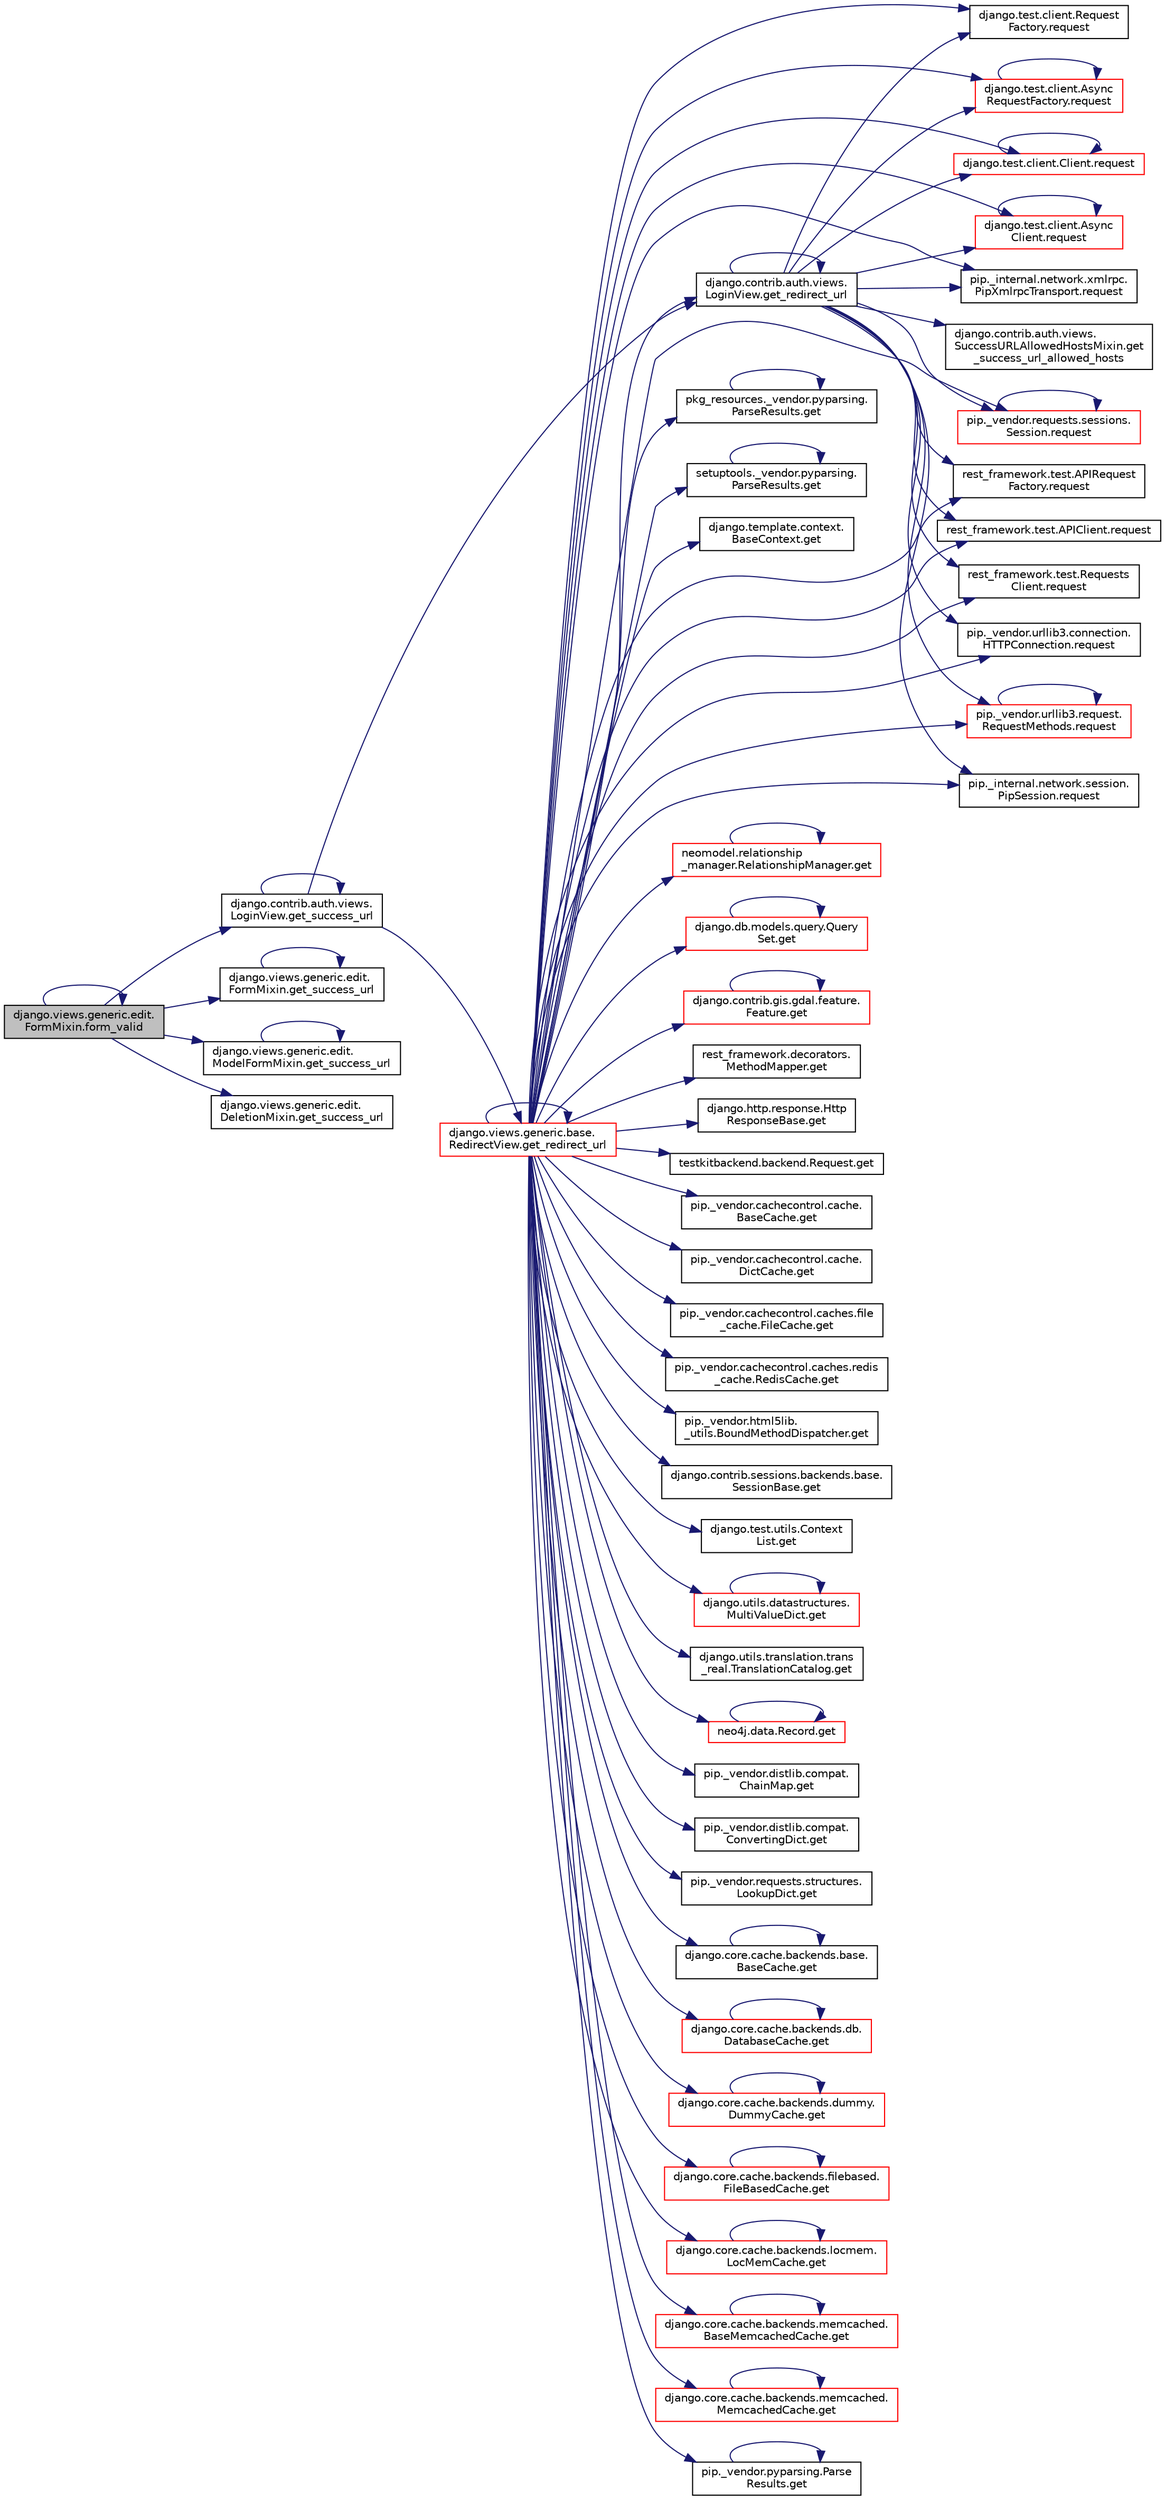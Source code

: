 digraph "django.views.generic.edit.FormMixin.form_valid"
{
 // LATEX_PDF_SIZE
  edge [fontname="Helvetica",fontsize="10",labelfontname="Helvetica",labelfontsize="10"];
  node [fontname="Helvetica",fontsize="10",shape=record];
  rankdir="LR";
  Node1 [label="django.views.generic.edit.\lFormMixin.form_valid",height=0.2,width=0.4,color="black", fillcolor="grey75", style="filled", fontcolor="black",tooltip=" "];
  Node1 -> Node1 [color="midnightblue",fontsize="10",style="solid",fontname="Helvetica"];
  Node1 -> Node2 [color="midnightblue",fontsize="10",style="solid",fontname="Helvetica"];
  Node2 [label="django.contrib.auth.views.\lLoginView.get_success_url",height=0.2,width=0.4,color="black", fillcolor="white", style="filled",URL="$dd/d60/classdjango_1_1contrib_1_1auth_1_1views_1_1_login_view.html#a5159017e2e9e211718b32691b93d7d20",tooltip=" "];
  Node2 -> Node3 [color="midnightblue",fontsize="10",style="solid",fontname="Helvetica"];
  Node3 [label="django.contrib.auth.views.\lLoginView.get_redirect_url",height=0.2,width=0.4,color="black", fillcolor="white", style="filled",URL="$dd/d60/classdjango_1_1contrib_1_1auth_1_1views_1_1_login_view.html#a8b4c3af080df3c4b69b0d8f422557c27",tooltip=" "];
  Node3 -> Node3 [color="midnightblue",fontsize="10",style="solid",fontname="Helvetica"];
  Node3 -> Node4 [color="midnightblue",fontsize="10",style="solid",fontname="Helvetica"];
  Node4 [label="django.contrib.auth.views.\lSuccessURLAllowedHostsMixin.get\l_success_url_allowed_hosts",height=0.2,width=0.4,color="black", fillcolor="white", style="filled",URL="$d7/da3/classdjango_1_1contrib_1_1auth_1_1views_1_1_success_u_r_l_allowed_hosts_mixin.html#a35458718ee4a4b45995cd75a42de04c0",tooltip=" "];
  Node3 -> Node5 [color="midnightblue",fontsize="10",style="solid",fontname="Helvetica"];
  Node5 [label="django.test.client.Request\lFactory.request",height=0.2,width=0.4,color="black", fillcolor="white", style="filled",URL="$db/d7f/classdjango_1_1test_1_1client_1_1_request_factory.html#a12550839ba4cbabcf38bff0d2ff69f0a",tooltip=" "];
  Node3 -> Node6 [color="midnightblue",fontsize="10",style="solid",fontname="Helvetica"];
  Node6 [label="django.test.client.Async\lRequestFactory.request",height=0.2,width=0.4,color="red", fillcolor="white", style="filled",URL="$d6/de5/classdjango_1_1test_1_1client_1_1_async_request_factory.html#a8dcee74bc0f05203aa2aa2aad95555a9",tooltip=" "];
  Node6 -> Node6 [color="midnightblue",fontsize="10",style="solid",fontname="Helvetica"];
  Node3 -> Node8 [color="midnightblue",fontsize="10",style="solid",fontname="Helvetica"];
  Node8 [label="django.test.client.Client.request",height=0.2,width=0.4,color="red", fillcolor="white", style="filled",URL="$d2/d2e/classdjango_1_1test_1_1client_1_1_client.html#a4b25cead120a234c08a522e016cb6138",tooltip=" "];
  Node8 -> Node8 [color="midnightblue",fontsize="10",style="solid",fontname="Helvetica"];
  Node3 -> Node13 [color="midnightblue",fontsize="10",style="solid",fontname="Helvetica"];
  Node13 [label="django.test.client.Async\lClient.request",height=0.2,width=0.4,color="red", fillcolor="white", style="filled",URL="$d9/dd7/classdjango_1_1test_1_1client_1_1_async_client.html#a38330cfdf01cb69d3dd0bdb8b9777bd9",tooltip=" "];
  Node13 -> Node13 [color="midnightblue",fontsize="10",style="solid",fontname="Helvetica"];
  Node3 -> Node14 [color="midnightblue",fontsize="10",style="solid",fontname="Helvetica"];
  Node14 [label="pip._internal.network.xmlrpc.\lPipXmlrpcTransport.request",height=0.2,width=0.4,color="black", fillcolor="white", style="filled",URL="$dd/d8a/classpip_1_1__internal_1_1network_1_1xmlrpc_1_1_pip_xmlrpc_transport.html#adb84317dcc522d845a56ce9cc4f82522",tooltip=" "];
  Node3 -> Node15 [color="midnightblue",fontsize="10",style="solid",fontname="Helvetica"];
  Node15 [label="pip._vendor.requests.sessions.\lSession.request",height=0.2,width=0.4,color="red", fillcolor="white", style="filled",URL="$da/de9/classpip_1_1__vendor_1_1requests_1_1sessions_1_1_session.html#a718b60e99280c6ef1a346cb6dc0a90c8",tooltip=" "];
  Node15 -> Node15 [color="midnightblue",fontsize="10",style="solid",fontname="Helvetica"];
  Node3 -> Node444 [color="midnightblue",fontsize="10",style="solid",fontname="Helvetica"];
  Node444 [label="rest_framework.test.APIRequest\lFactory.request",height=0.2,width=0.4,color="black", fillcolor="white", style="filled",URL="$da/d3c/classrest__framework_1_1test_1_1_a_p_i_request_factory.html#abd5931aada009b9fb1f1577613acd058",tooltip=" "];
  Node3 -> Node445 [color="midnightblue",fontsize="10",style="solid",fontname="Helvetica"];
  Node445 [label="rest_framework.test.APIClient.request",height=0.2,width=0.4,color="black", fillcolor="white", style="filled",URL="$da/d51/classrest__framework_1_1test_1_1_a_p_i_client.html#a77b55b2a0a90921243b61303fc37e59d",tooltip=" "];
  Node3 -> Node446 [color="midnightblue",fontsize="10",style="solid",fontname="Helvetica"];
  Node446 [label="rest_framework.test.Requests\lClient.request",height=0.2,width=0.4,color="black", fillcolor="white", style="filled",URL="$de/dc8/classrest__framework_1_1test_1_1_requests_client.html#ae6de53b1244ae8817b8bf8d6838b72ba",tooltip=" "];
  Node3 -> Node447 [color="midnightblue",fontsize="10",style="solid",fontname="Helvetica"];
  Node447 [label="pip._vendor.urllib3.connection.\lHTTPConnection.request",height=0.2,width=0.4,color="black", fillcolor="white", style="filled",URL="$d2/d75/classpip_1_1__vendor_1_1urllib3_1_1connection_1_1_h_t_t_p_connection.html#ae44707607a133fa0d27085cc2ea9ef85",tooltip=" "];
  Node3 -> Node448 [color="midnightblue",fontsize="10",style="solid",fontname="Helvetica"];
  Node448 [label="pip._vendor.urllib3.request.\lRequestMethods.request",height=0.2,width=0.4,color="red", fillcolor="white", style="filled",URL="$de/d48/classpip_1_1__vendor_1_1urllib3_1_1request_1_1_request_methods.html#a875ca454fac77c856bdf0cbe44f8fb64",tooltip=" "];
  Node448 -> Node448 [color="midnightblue",fontsize="10",style="solid",fontname="Helvetica"];
  Node3 -> Node478 [color="midnightblue",fontsize="10",style="solid",fontname="Helvetica"];
  Node478 [label="pip._internal.network.session.\lPipSession.request",height=0.2,width=0.4,color="black", fillcolor="white", style="filled",URL="$d9/dc2/classpip_1_1__internal_1_1network_1_1session_1_1_pip_session.html#a9c968f2f764cbd41db6684fafb5b1e6a",tooltip=" "];
  Node2 -> Node652 [color="midnightblue",fontsize="10",style="solid",fontname="Helvetica"];
  Node652 [label="django.views.generic.base.\lRedirectView.get_redirect_url",height=0.2,width=0.4,color="red", fillcolor="white", style="filled",URL="$dd/dec/classdjango_1_1views_1_1generic_1_1base_1_1_redirect_view.html#a85ffe8d60d5ef6e330995fdaf6330929",tooltip=" "];
  Node652 -> Node504 [color="midnightblue",fontsize="10",style="solid",fontname="Helvetica"];
  Node504 [label="neomodel.relationship\l_manager.RelationshipManager.get",height=0.2,width=0.4,color="red", fillcolor="white", style="filled",URL="$d0/dde/classneomodel_1_1relationship__manager_1_1_relationship_manager.html#a2909eea25dff8a05b1b472fc6ad29569",tooltip=" "];
  Node504 -> Node504 [color="midnightblue",fontsize="10",style="solid",fontname="Helvetica"];
  Node652 -> Node506 [color="midnightblue",fontsize="10",style="solid",fontname="Helvetica"];
  Node506 [label="django.db.models.query.Query\lSet.get",height=0.2,width=0.4,color="red", fillcolor="white", style="filled",URL="$dd/d94/classdjango_1_1db_1_1models_1_1query_1_1_query_set.html#a01bde5564541ddd1bc0696164e4ef765",tooltip=" "];
  Node506 -> Node506 [color="midnightblue",fontsize="10",style="solid",fontname="Helvetica"];
  Node652 -> Node572 [color="midnightblue",fontsize="10",style="solid",fontname="Helvetica"];
  Node572 [label="django.contrib.gis.gdal.feature.\lFeature.get",height=0.2,width=0.4,color="red", fillcolor="white", style="filled",URL="$db/d34/classdjango_1_1contrib_1_1gis_1_1gdal_1_1feature_1_1_feature.html#ab4500c05c5b78ad12368c3b4bf68be45",tooltip=" "];
  Node572 -> Node572 [color="midnightblue",fontsize="10",style="solid",fontname="Helvetica"];
  Node652 -> Node573 [color="midnightblue",fontsize="10",style="solid",fontname="Helvetica"];
  Node573 [label="rest_framework.decorators.\lMethodMapper.get",height=0.2,width=0.4,color="black", fillcolor="white", style="filled",URL="$d1/d97/classrest__framework_1_1decorators_1_1_method_mapper.html#a242049e6fd5502ed849845d240e4fb04",tooltip=" "];
  Node652 -> Node574 [color="midnightblue",fontsize="10",style="solid",fontname="Helvetica"];
  Node574 [label="django.http.response.Http\lResponseBase.get",height=0.2,width=0.4,color="black", fillcolor="white", style="filled",URL="$dd/db4/classdjango_1_1http_1_1response_1_1_http_response_base.html#a53e4d55072f7f59b4d5da8aa6937a08c",tooltip=" "];
  Node652 -> Node575 [color="midnightblue",fontsize="10",style="solid",fontname="Helvetica"];
  Node575 [label="testkitbackend.backend.Request.get",height=0.2,width=0.4,color="black", fillcolor="white", style="filled",URL="$db/df4/classtestkitbackend_1_1backend_1_1_request.html#ae7cbad43cec22b5775e20fc9b407e04b",tooltip=" "];
  Node652 -> Node576 [color="midnightblue",fontsize="10",style="solid",fontname="Helvetica"];
  Node576 [label="pip._vendor.cachecontrol.cache.\lBaseCache.get",height=0.2,width=0.4,color="black", fillcolor="white", style="filled",URL="$da/d8a/classpip_1_1__vendor_1_1cachecontrol_1_1cache_1_1_base_cache.html#ad5c273adabffacc22029a8461bdcb8e0",tooltip=" "];
  Node652 -> Node577 [color="midnightblue",fontsize="10",style="solid",fontname="Helvetica"];
  Node577 [label="pip._vendor.cachecontrol.cache.\lDictCache.get",height=0.2,width=0.4,color="black", fillcolor="white", style="filled",URL="$da/d77/classpip_1_1__vendor_1_1cachecontrol_1_1cache_1_1_dict_cache.html#af092ece36a8cce3cdb2b6e899405819a",tooltip=" "];
  Node652 -> Node578 [color="midnightblue",fontsize="10",style="solid",fontname="Helvetica"];
  Node578 [label="pip._vendor.cachecontrol.caches.file\l_cache.FileCache.get",height=0.2,width=0.4,color="black", fillcolor="white", style="filled",URL="$d4/d5e/classpip_1_1__vendor_1_1cachecontrol_1_1caches_1_1file__cache_1_1_file_cache.html#abaf8e68f7bf2b7ed1f4f3d19cf8502cc",tooltip=" "];
  Node652 -> Node579 [color="midnightblue",fontsize="10",style="solid",fontname="Helvetica"];
  Node579 [label="pip._vendor.cachecontrol.caches.redis\l_cache.RedisCache.get",height=0.2,width=0.4,color="black", fillcolor="white", style="filled",URL="$dd/d2e/classpip_1_1__vendor_1_1cachecontrol_1_1caches_1_1redis__cache_1_1_redis_cache.html#a1c0ed79e45aa1435f77660d842d00a6f",tooltip=" "];
  Node652 -> Node580 [color="midnightblue",fontsize="10",style="solid",fontname="Helvetica"];
  Node580 [label="pip._vendor.html5lib.\l_utils.BoundMethodDispatcher.get",height=0.2,width=0.4,color="black", fillcolor="white", style="filled",URL="$d0/dcf/classpip_1_1__vendor_1_1html5lib_1_1__utils_1_1_bound_method_dispatcher.html#a00c5ddaa9ea9f45725e4700f977a831f",tooltip=" "];
  Node652 -> Node581 [color="midnightblue",fontsize="10",style="solid",fontname="Helvetica"];
  Node581 [label="django.contrib.sessions.backends.base.\lSessionBase.get",height=0.2,width=0.4,color="black", fillcolor="white", style="filled",URL="$d1/d6e/classdjango_1_1contrib_1_1sessions_1_1backends_1_1base_1_1_session_base.html#ad9d850bf4891a825b3188e5c506f3fc1",tooltip=" "];
  Node652 -> Node582 [color="midnightblue",fontsize="10",style="solid",fontname="Helvetica"];
  Node582 [label="django.test.utils.Context\lList.get",height=0.2,width=0.4,color="black", fillcolor="white", style="filled",URL="$d6/d8c/classdjango_1_1test_1_1utils_1_1_context_list.html#a6e45a82a318fa4a3b6c52e113af2f21b",tooltip=" "];
  Node652 -> Node583 [color="midnightblue",fontsize="10",style="solid",fontname="Helvetica"];
  Node583 [label="django.utils.datastructures.\lMultiValueDict.get",height=0.2,width=0.4,color="red", fillcolor="white", style="filled",URL="$d5/d02/classdjango_1_1utils_1_1datastructures_1_1_multi_value_dict.html#a41358543976aa3484020b80a3cc92eed",tooltip=" "];
  Node583 -> Node583 [color="midnightblue",fontsize="10",style="solid",fontname="Helvetica"];
  Node652 -> Node592 [color="midnightblue",fontsize="10",style="solid",fontname="Helvetica"];
  Node592 [label="django.utils.translation.trans\l_real.TranslationCatalog.get",height=0.2,width=0.4,color="black", fillcolor="white", style="filled",URL="$dd/d59/classdjango_1_1utils_1_1translation_1_1trans__real_1_1_translation_catalog.html#a655b10c540d01b4f4ddb2aca06d4ceaa",tooltip=" "];
  Node652 -> Node593 [color="midnightblue",fontsize="10",style="solid",fontname="Helvetica"];
  Node593 [label="neo4j.data.Record.get",height=0.2,width=0.4,color="red", fillcolor="white", style="filled",URL="$d8/da3/classneo4j_1_1data_1_1_record.html#aed4b63e2e470f8a61ebac3a66eced8a1",tooltip=" "];
  Node593 -> Node593 [color="midnightblue",fontsize="10",style="solid",fontname="Helvetica"];
  Node652 -> Node594 [color="midnightblue",fontsize="10",style="solid",fontname="Helvetica"];
  Node594 [label="pip._vendor.distlib.compat.\lChainMap.get",height=0.2,width=0.4,color="black", fillcolor="white", style="filled",URL="$d2/d2d/classpip_1_1__vendor_1_1distlib_1_1compat_1_1_chain_map.html#a657b681156ad31c3b7391fcfdfd0bc5f",tooltip=" "];
  Node652 -> Node595 [color="midnightblue",fontsize="10",style="solid",fontname="Helvetica"];
  Node595 [label="pip._vendor.distlib.compat.\lConvertingDict.get",height=0.2,width=0.4,color="black", fillcolor="white", style="filled",URL="$db/dd5/classpip_1_1__vendor_1_1distlib_1_1compat_1_1_converting_dict.html#acc9b853aa7f196de678588c6234fa60c",tooltip=" "];
  Node652 -> Node596 [color="midnightblue",fontsize="10",style="solid",fontname="Helvetica"];
  Node596 [label="pip._vendor.requests.structures.\lLookupDict.get",height=0.2,width=0.4,color="black", fillcolor="white", style="filled",URL="$d9/d61/classpip_1_1__vendor_1_1requests_1_1structures_1_1_lookup_dict.html#aefa5cb718796e979a5b682650a777897",tooltip=" "];
  Node652 -> Node597 [color="midnightblue",fontsize="10",style="solid",fontname="Helvetica"];
  Node597 [label="django.core.cache.backends.base.\lBaseCache.get",height=0.2,width=0.4,color="black", fillcolor="white", style="filled",URL="$d0/d87/classdjango_1_1core_1_1cache_1_1backends_1_1base_1_1_base_cache.html#a0a473e1dcd35311dcb28c4cfe9062a7c",tooltip=" "];
  Node597 -> Node597 [color="midnightblue",fontsize="10",style="solid",fontname="Helvetica"];
  Node652 -> Node598 [color="midnightblue",fontsize="10",style="solid",fontname="Helvetica"];
  Node598 [label="django.core.cache.backends.db.\lDatabaseCache.get",height=0.2,width=0.4,color="red", fillcolor="white", style="filled",URL="$d7/dcb/classdjango_1_1core_1_1cache_1_1backends_1_1db_1_1_database_cache.html#a03d4078968b2b287d4b9fbc438a54732",tooltip=" "];
  Node598 -> Node598 [color="midnightblue",fontsize="10",style="solid",fontname="Helvetica"];
  Node652 -> Node600 [color="midnightblue",fontsize="10",style="solid",fontname="Helvetica"];
  Node600 [label="django.core.cache.backends.dummy.\lDummyCache.get",height=0.2,width=0.4,color="red", fillcolor="white", style="filled",URL="$d6/db9/classdjango_1_1core_1_1cache_1_1backends_1_1dummy_1_1_dummy_cache.html#a0fc74695be5f1d34eaae4f5455edbd0d",tooltip=" "];
  Node600 -> Node600 [color="midnightblue",fontsize="10",style="solid",fontname="Helvetica"];
  Node652 -> Node601 [color="midnightblue",fontsize="10",style="solid",fontname="Helvetica"];
  Node601 [label="django.core.cache.backends.filebased.\lFileBasedCache.get",height=0.2,width=0.4,color="red", fillcolor="white", style="filled",URL="$df/d01/classdjango_1_1core_1_1cache_1_1backends_1_1filebased_1_1_file_based_cache.html#aee07c708ef839b9d59cb4a96c9236e1d",tooltip=" "];
  Node601 -> Node601 [color="midnightblue",fontsize="10",style="solid",fontname="Helvetica"];
  Node652 -> Node603 [color="midnightblue",fontsize="10",style="solid",fontname="Helvetica"];
  Node603 [label="django.core.cache.backends.locmem.\lLocMemCache.get",height=0.2,width=0.4,color="red", fillcolor="white", style="filled",URL="$de/d7d/classdjango_1_1core_1_1cache_1_1backends_1_1locmem_1_1_loc_mem_cache.html#aee6e4a6fe8779d9f0013121059401510",tooltip=" "];
  Node603 -> Node603 [color="midnightblue",fontsize="10",style="solid",fontname="Helvetica"];
  Node652 -> Node607 [color="midnightblue",fontsize="10",style="solid",fontname="Helvetica"];
  Node607 [label="django.core.cache.backends.memcached.\lBaseMemcachedCache.get",height=0.2,width=0.4,color="red", fillcolor="white", style="filled",URL="$d3/d36/classdjango_1_1core_1_1cache_1_1backends_1_1memcached_1_1_base_memcached_cache.html#a5eb7dd71de7705fc8cba12fc5d441cd7",tooltip=" "];
  Node607 -> Node607 [color="midnightblue",fontsize="10",style="solid",fontname="Helvetica"];
  Node652 -> Node608 [color="midnightblue",fontsize="10",style="solid",fontname="Helvetica"];
  Node608 [label="django.core.cache.backends.memcached.\lMemcachedCache.get",height=0.2,width=0.4,color="red", fillcolor="white", style="filled",URL="$dd/d33/classdjango_1_1core_1_1cache_1_1backends_1_1memcached_1_1_memcached_cache.html#a4fffdac71b14afe3d1ab61082c70a179",tooltip=" "];
  Node608 -> Node608 [color="midnightblue",fontsize="10",style="solid",fontname="Helvetica"];
  Node652 -> Node609 [color="midnightblue",fontsize="10",style="solid",fontname="Helvetica"];
  Node609 [label="pip._vendor.pyparsing.Parse\lResults.get",height=0.2,width=0.4,color="black", fillcolor="white", style="filled",URL="$d3/d5b/classpip_1_1__vendor_1_1pyparsing_1_1_parse_results.html#a4b1f1a59eee38d7114c9f5dfe95e6116",tooltip=" "];
  Node609 -> Node609 [color="midnightblue",fontsize="10",style="solid",fontname="Helvetica"];
  Node652 -> Node653 [color="midnightblue",fontsize="10",style="solid",fontname="Helvetica"];
  Node653 [label="pkg_resources._vendor.pyparsing.\lParseResults.get",height=0.2,width=0.4,color="black", fillcolor="white", style="filled",URL="$d3/d93/classpkg__resources_1_1__vendor_1_1pyparsing_1_1_parse_results.html#a2ebba8b6bb0c2553f02fa40912e5d830",tooltip=" "];
  Node653 -> Node653 [color="midnightblue",fontsize="10",style="solid",fontname="Helvetica"];
  Node652 -> Node654 [color="midnightblue",fontsize="10",style="solid",fontname="Helvetica"];
  Node654 [label="setuptools._vendor.pyparsing.\lParseResults.get",height=0.2,width=0.4,color="black", fillcolor="white", style="filled",URL="$df/d77/classsetuptools_1_1__vendor_1_1pyparsing_1_1_parse_results.html#a66c45d8a20af6e843c91db8054b7496f",tooltip=" "];
  Node654 -> Node654 [color="midnightblue",fontsize="10",style="solid",fontname="Helvetica"];
  Node652 -> Node610 [color="midnightblue",fontsize="10",style="solid",fontname="Helvetica"];
  Node610 [label="django.template.context.\lBaseContext.get",height=0.2,width=0.4,color="black", fillcolor="white", style="filled",URL="$d9/da5/classdjango_1_1template_1_1context_1_1_base_context.html#a4ead524fe2075895abf32b53ab2f39a4",tooltip=" "];
  Node652 -> Node3 [color="midnightblue",fontsize="10",style="solid",fontname="Helvetica"];
  Node652 -> Node652 [color="midnightblue",fontsize="10",style="solid",fontname="Helvetica"];
  Node652 -> Node5 [color="midnightblue",fontsize="10",style="solid",fontname="Helvetica"];
  Node652 -> Node6 [color="midnightblue",fontsize="10",style="solid",fontname="Helvetica"];
  Node652 -> Node8 [color="midnightblue",fontsize="10",style="solid",fontname="Helvetica"];
  Node652 -> Node13 [color="midnightblue",fontsize="10",style="solid",fontname="Helvetica"];
  Node652 -> Node14 [color="midnightblue",fontsize="10",style="solid",fontname="Helvetica"];
  Node652 -> Node445 [color="midnightblue",fontsize="10",style="solid",fontname="Helvetica"];
  Node652 -> Node447 [color="midnightblue",fontsize="10",style="solid",fontname="Helvetica"];
  Node652 -> Node444 [color="midnightblue",fontsize="10",style="solid",fontname="Helvetica"];
  Node652 -> Node448 [color="midnightblue",fontsize="10",style="solid",fontname="Helvetica"];
  Node652 -> Node446 [color="midnightblue",fontsize="10",style="solid",fontname="Helvetica"];
  Node652 -> Node15 [color="midnightblue",fontsize="10",style="solid",fontname="Helvetica"];
  Node652 -> Node478 [color="midnightblue",fontsize="10",style="solid",fontname="Helvetica"];
  Node2 -> Node2 [color="midnightblue",fontsize="10",style="solid",fontname="Helvetica"];
  Node1 -> Node2766 [color="midnightblue",fontsize="10",style="solid",fontname="Helvetica"];
  Node2766 [label="django.views.generic.edit.\lFormMixin.get_success_url",height=0.2,width=0.4,color="black", fillcolor="white", style="filled",URL="$df/d6a/classdjango_1_1views_1_1generic_1_1edit_1_1_form_mixin.html#a1963c32f622b4afe221d71b5b826e091",tooltip=" "];
  Node2766 -> Node2766 [color="midnightblue",fontsize="10",style="solid",fontname="Helvetica"];
  Node1 -> Node2767 [color="midnightblue",fontsize="10",style="solid",fontname="Helvetica"];
  Node2767 [label="django.views.generic.edit.\lModelFormMixin.get_success_url",height=0.2,width=0.4,color="black", fillcolor="white", style="filled",URL="$d9/de4/classdjango_1_1views_1_1generic_1_1edit_1_1_model_form_mixin.html#ae5a197182b53b3eee22372dc4cbb1f56",tooltip=" "];
  Node2767 -> Node2767 [color="midnightblue",fontsize="10",style="solid",fontname="Helvetica"];
  Node1 -> Node2768 [color="midnightblue",fontsize="10",style="solid",fontname="Helvetica"];
  Node2768 [label="django.views.generic.edit.\lDeletionMixin.get_success_url",height=0.2,width=0.4,color="black", fillcolor="white", style="filled",URL="$d3/d92/classdjango_1_1views_1_1generic_1_1edit_1_1_deletion_mixin.html#adb864345a5ddac6e546013226a271148",tooltip=" "];
}
